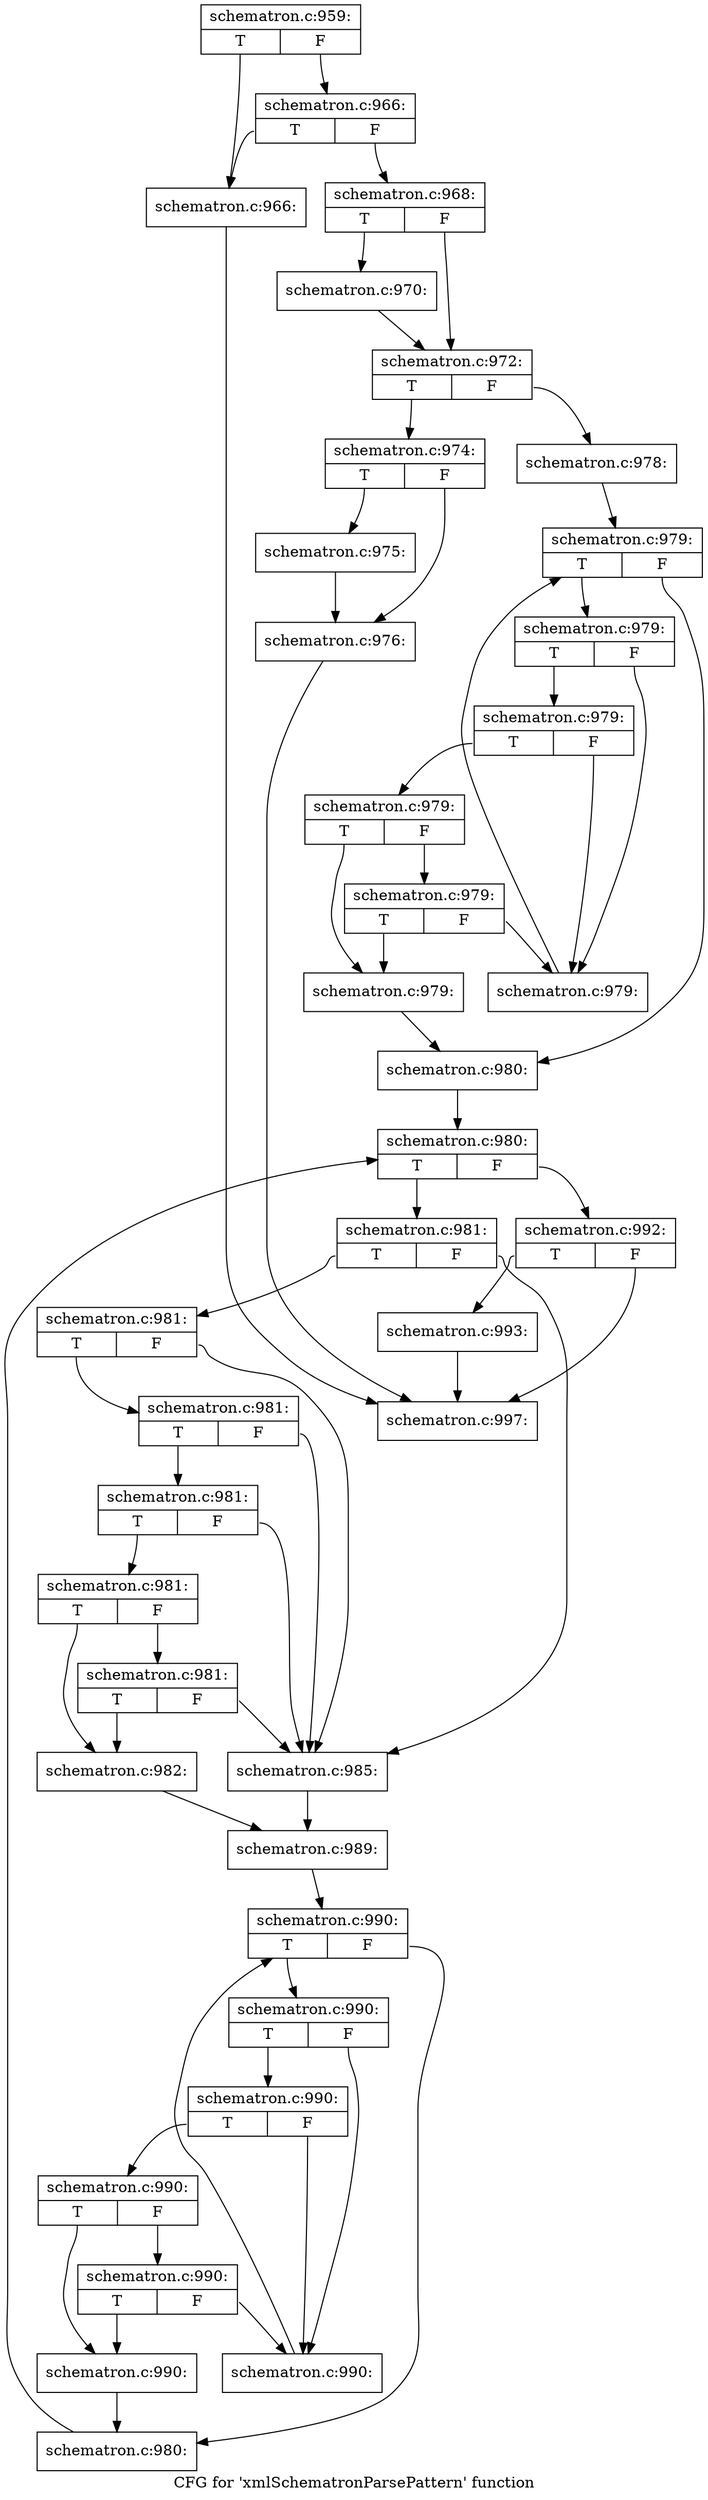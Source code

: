 digraph "CFG for 'xmlSchematronParsePattern' function" {
	label="CFG for 'xmlSchematronParsePattern' function";

	Node0x4ca79c0 [shape=record,label="{schematron.c:959:|{<s0>T|<s1>F}}"];
	Node0x4ca79c0:s0 -> Node0x4cb7170;
	Node0x4ca79c0:s1 -> Node0x4cb7210;
	Node0x4cb7210 [shape=record,label="{schematron.c:966:|{<s0>T|<s1>F}}"];
	Node0x4cb7210:s0 -> Node0x4cb7170;
	Node0x4cb7210:s1 -> Node0x4cb71c0;
	Node0x4cb7170 [shape=record,label="{schematron.c:966:}"];
	Node0x4cb7170 -> Node0x4cbff20;
	Node0x4cb71c0 [shape=record,label="{schematron.c:968:|{<s0>T|<s1>F}}"];
	Node0x4cb71c0:s0 -> Node0x4cb7d90;
	Node0x4cb71c0:s1 -> Node0x4cb7de0;
	Node0x4cb7d90 [shape=record,label="{schematron.c:970:}"];
	Node0x4cb7d90 -> Node0x4cb7de0;
	Node0x4cb7de0 [shape=record,label="{schematron.c:972:|{<s0>T|<s1>F}}"];
	Node0x4cb7de0:s0 -> Node0x4ba8740;
	Node0x4cb7de0:s1 -> Node0x4cb9700;
	Node0x4ba8740 [shape=record,label="{schematron.c:974:|{<s0>T|<s1>F}}"];
	Node0x4ba8740:s0 -> Node0x4cb9a30;
	Node0x4ba8740:s1 -> Node0x4cb99e0;
	Node0x4cb9a30 [shape=record,label="{schematron.c:975:}"];
	Node0x4cb9a30 -> Node0x4cb99e0;
	Node0x4cb99e0 [shape=record,label="{schematron.c:976:}"];
	Node0x4cb99e0 -> Node0x4cbff20;
	Node0x4cb9700 [shape=record,label="{schematron.c:978:}"];
	Node0x4cb9700 -> Node0x4cba670;
	Node0x4cba670 [shape=record,label="{schematron.c:979:|{<s0>T|<s1>F}}"];
	Node0x4cba670:s0 -> Node0x4cba960;
	Node0x4cba670:s1 -> Node0x4cba820;
	Node0x4cba960 [shape=record,label="{schematron.c:979:|{<s0>T|<s1>F}}"];
	Node0x4cba960:s0 -> Node0x4cbab60;
	Node0x4cba960:s1 -> Node0x4cbaa90;
	Node0x4cbab60 [shape=record,label="{schematron.c:979:|{<s0>T|<s1>F}}"];
	Node0x4cbab60:s0 -> Node0x4cbaae0;
	Node0x4cbab60:s1 -> Node0x4cbaa90;
	Node0x4cbaae0 [shape=record,label="{schematron.c:979:|{<s0>T|<s1>F}}"];
	Node0x4cbaae0:s0 -> Node0x4cbaa40;
	Node0x4cbaae0:s1 -> Node0x4cbb040;
	Node0x4cbb040 [shape=record,label="{schematron.c:979:|{<s0>T|<s1>F}}"];
	Node0x4cbb040:s0 -> Node0x4cbaa40;
	Node0x4cbb040:s1 -> Node0x4cbaa90;
	Node0x4cbaa40 [shape=record,label="{schematron.c:979:}"];
	Node0x4cbaa40 -> Node0x4cba820;
	Node0x4cbaa90 [shape=record,label="{schematron.c:979:}"];
	Node0x4cbaa90 -> Node0x4cba670;
	Node0x4cba820 [shape=record,label="{schematron.c:980:}"];
	Node0x4cba820 -> Node0x4cbbbb0;
	Node0x4cbbbb0 [shape=record,label="{schematron.c:980:|{<s0>T|<s1>F}}"];
	Node0x4cbbbb0:s0 -> Node0x4cbbf60;
	Node0x4cbbbb0:s1 -> Node0x4cbbd90;
	Node0x4cbbf60 [shape=record,label="{schematron.c:981:|{<s0>T|<s1>F}}"];
	Node0x4cbbf60:s0 -> Node0x4cbc2b0;
	Node0x4cbbf60:s1 -> Node0x4cbc140;
	Node0x4cbc2b0 [shape=record,label="{schematron.c:981:|{<s0>T|<s1>F}}"];
	Node0x4cbc2b0:s0 -> Node0x4cbc260;
	Node0x4cbc2b0:s1 -> Node0x4cbc140;
	Node0x4cbc260 [shape=record,label="{schematron.c:981:|{<s0>T|<s1>F}}"];
	Node0x4cbc260:s0 -> Node0x4cbc210;
	Node0x4cbc260:s1 -> Node0x4cbc140;
	Node0x4cbc210 [shape=record,label="{schematron.c:981:|{<s0>T|<s1>F}}"];
	Node0x4cbc210:s0 -> Node0x4cbc190;
	Node0x4cbc210:s1 -> Node0x4cbc140;
	Node0x4cbc190 [shape=record,label="{schematron.c:981:|{<s0>T|<s1>F}}"];
	Node0x4cbc190:s0 -> Node0x4cbc0a0;
	Node0x4cbc190:s1 -> Node0x4cbccb0;
	Node0x4cbccb0 [shape=record,label="{schematron.c:981:|{<s0>T|<s1>F}}"];
	Node0x4cbccb0:s0 -> Node0x4cbc0a0;
	Node0x4cbccb0:s1 -> Node0x4cbc140;
	Node0x4cbc0a0 [shape=record,label="{schematron.c:982:}"];
	Node0x4cbc0a0 -> Node0x4cbc0f0;
	Node0x4cbc140 [shape=record,label="{schematron.c:985:}"];
	Node0x4cbc140 -> Node0x4cbc0f0;
	Node0x4cbc0f0 [shape=record,label="{schematron.c:989:}"];
	Node0x4cbc0f0 -> Node0x4cbe8d0;
	Node0x4cbe8d0 [shape=record,label="{schematron.c:990:|{<s0>T|<s1>F}}"];
	Node0x4cbe8d0:s0 -> Node0x4cbebc0;
	Node0x4cbe8d0:s1 -> Node0x4cbea80;
	Node0x4cbebc0 [shape=record,label="{schematron.c:990:|{<s0>T|<s1>F}}"];
	Node0x4cbebc0:s0 -> Node0x4cbedc0;
	Node0x4cbebc0:s1 -> Node0x4cbecf0;
	Node0x4cbedc0 [shape=record,label="{schematron.c:990:|{<s0>T|<s1>F}}"];
	Node0x4cbedc0:s0 -> Node0x4cbed40;
	Node0x4cbedc0:s1 -> Node0x4cbecf0;
	Node0x4cbed40 [shape=record,label="{schematron.c:990:|{<s0>T|<s1>F}}"];
	Node0x4cbed40:s0 -> Node0x4cbeca0;
	Node0x4cbed40:s1 -> Node0x4cbf2a0;
	Node0x4cbf2a0 [shape=record,label="{schematron.c:990:|{<s0>T|<s1>F}}"];
	Node0x4cbf2a0:s0 -> Node0x4cbeca0;
	Node0x4cbf2a0:s1 -> Node0x4cbecf0;
	Node0x4cbeca0 [shape=record,label="{schematron.c:990:}"];
	Node0x4cbeca0 -> Node0x4cbea80;
	Node0x4cbecf0 [shape=record,label="{schematron.c:990:}"];
	Node0x4cbecf0 -> Node0x4cbe8d0;
	Node0x4cbea80 [shape=record,label="{schematron.c:980:}"];
	Node0x4cbea80 -> Node0x4cbbbb0;
	Node0x4cbbd90 [shape=record,label="{schematron.c:992:|{<s0>T|<s1>F}}"];
	Node0x4cbbd90:s0 -> Node0x4cbfed0;
	Node0x4cbbd90:s1 -> Node0x4cbff20;
	Node0x4cbfed0 [shape=record,label="{schematron.c:993:}"];
	Node0x4cbfed0 -> Node0x4cbff20;
	Node0x4cbff20 [shape=record,label="{schematron.c:997:}"];
}
